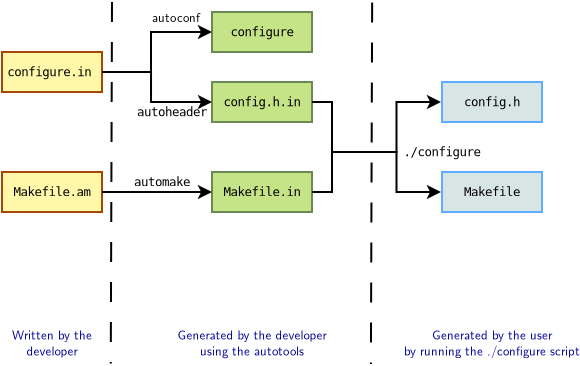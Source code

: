 <?xml version="1.0" encoding="UTF-8"?>
<dia:diagram xmlns:dia="http://www.lysator.liu.se/~alla/dia/">
  <dia:layer name="Arrière-plan" visible="true" connectable="true" active="true">
    <dia:object type="Standard - Box" version="0" id="O0">
      <dia:attribute name="obj_pos">
        <dia:point val="22.5,12.5"/>
      </dia:attribute>
      <dia:attribute name="obj_bb">
        <dia:rectangle val="22.45,12.45;27.55,14.55"/>
      </dia:attribute>
      <dia:attribute name="elem_corner">
        <dia:point val="22.5,12.5"/>
      </dia:attribute>
      <dia:attribute name="elem_width">
        <dia:real val="5"/>
      </dia:attribute>
      <dia:attribute name="elem_height">
        <dia:real val="2"/>
      </dia:attribute>
      <dia:attribute name="border_width">
        <dia:real val="0.1"/>
      </dia:attribute>
      <dia:attribute name="border_color">
        <dia:color val="#a34804ff"/>
      </dia:attribute>
      <dia:attribute name="inner_color">
        <dia:color val="#fff8a8ff"/>
      </dia:attribute>
      <dia:attribute name="show_background">
        <dia:boolean val="true"/>
      </dia:attribute>
    </dia:object>
    <dia:object type="Standard - Box" version="0" id="O1">
      <dia:attribute name="obj_pos">
        <dia:point val="22.5,18.5"/>
      </dia:attribute>
      <dia:attribute name="obj_bb">
        <dia:rectangle val="22.45,18.45;27.55,20.55"/>
      </dia:attribute>
      <dia:attribute name="elem_corner">
        <dia:point val="22.5,18.5"/>
      </dia:attribute>
      <dia:attribute name="elem_width">
        <dia:real val="5"/>
      </dia:attribute>
      <dia:attribute name="elem_height">
        <dia:real val="2"/>
      </dia:attribute>
      <dia:attribute name="border_width">
        <dia:real val="0.1"/>
      </dia:attribute>
      <dia:attribute name="border_color">
        <dia:color val="#a34804ff"/>
      </dia:attribute>
      <dia:attribute name="inner_color">
        <dia:color val="#fff8a8ff"/>
      </dia:attribute>
      <dia:attribute name="show_background">
        <dia:boolean val="true"/>
      </dia:attribute>
    </dia:object>
    <dia:object type="Standard - Box" version="0" id="O2">
      <dia:attribute name="obj_pos">
        <dia:point val="33,10.5"/>
      </dia:attribute>
      <dia:attribute name="obj_bb">
        <dia:rectangle val="32.95,10.45;38.05,12.55"/>
      </dia:attribute>
      <dia:attribute name="elem_corner">
        <dia:point val="33,10.5"/>
      </dia:attribute>
      <dia:attribute name="elem_width">
        <dia:real val="5"/>
      </dia:attribute>
      <dia:attribute name="elem_height">
        <dia:real val="2"/>
      </dia:attribute>
      <dia:attribute name="border_width">
        <dia:real val="0.1"/>
      </dia:attribute>
      <dia:attribute name="border_color">
        <dia:color val="#6a8954ff"/>
      </dia:attribute>
      <dia:attribute name="inner_color">
        <dia:color val="#c5e387ff"/>
      </dia:attribute>
      <dia:attribute name="show_background">
        <dia:boolean val="true"/>
      </dia:attribute>
    </dia:object>
    <dia:object type="Standard - Box" version="0" id="O3">
      <dia:attribute name="obj_pos">
        <dia:point val="33,14"/>
      </dia:attribute>
      <dia:attribute name="obj_bb">
        <dia:rectangle val="32.95,13.95;38.05,16.05"/>
      </dia:attribute>
      <dia:attribute name="elem_corner">
        <dia:point val="33,14"/>
      </dia:attribute>
      <dia:attribute name="elem_width">
        <dia:real val="5"/>
      </dia:attribute>
      <dia:attribute name="elem_height">
        <dia:real val="2"/>
      </dia:attribute>
      <dia:attribute name="border_width">
        <dia:real val="0.1"/>
      </dia:attribute>
      <dia:attribute name="border_color">
        <dia:color val="#6a8954ff"/>
      </dia:attribute>
      <dia:attribute name="inner_color">
        <dia:color val="#c5e387ff"/>
      </dia:attribute>
      <dia:attribute name="show_background">
        <dia:boolean val="true"/>
      </dia:attribute>
    </dia:object>
    <dia:object type="Standard - Box" version="0" id="O4">
      <dia:attribute name="obj_pos">
        <dia:point val="33,18.5"/>
      </dia:attribute>
      <dia:attribute name="obj_bb">
        <dia:rectangle val="32.95,18.45;38.05,20.55"/>
      </dia:attribute>
      <dia:attribute name="elem_corner">
        <dia:point val="33,18.5"/>
      </dia:attribute>
      <dia:attribute name="elem_width">
        <dia:real val="5"/>
      </dia:attribute>
      <dia:attribute name="elem_height">
        <dia:real val="2"/>
      </dia:attribute>
      <dia:attribute name="border_width">
        <dia:real val="0.1"/>
      </dia:attribute>
      <dia:attribute name="border_color">
        <dia:color val="#6a8954ff"/>
      </dia:attribute>
      <dia:attribute name="inner_color">
        <dia:color val="#c5e387ff"/>
      </dia:attribute>
      <dia:attribute name="show_background">
        <dia:boolean val="true"/>
      </dia:attribute>
    </dia:object>
    <dia:object type="Standard - Box" version="0" id="O5">
      <dia:attribute name="obj_pos">
        <dia:point val="44.5,14"/>
      </dia:attribute>
      <dia:attribute name="obj_bb">
        <dia:rectangle val="44.45,13.95;49.55,16.05"/>
      </dia:attribute>
      <dia:attribute name="elem_corner">
        <dia:point val="44.5,14"/>
      </dia:attribute>
      <dia:attribute name="elem_width">
        <dia:real val="5"/>
      </dia:attribute>
      <dia:attribute name="elem_height">
        <dia:real val="2"/>
      </dia:attribute>
      <dia:attribute name="border_width">
        <dia:real val="0.1"/>
      </dia:attribute>
      <dia:attribute name="border_color">
        <dia:color val="#5cacffff"/>
      </dia:attribute>
      <dia:attribute name="inner_color">
        <dia:color val="#d8e5e5ff"/>
      </dia:attribute>
      <dia:attribute name="show_background">
        <dia:boolean val="true"/>
      </dia:attribute>
    </dia:object>
    <dia:object type="Standard - Box" version="0" id="O6">
      <dia:attribute name="obj_pos">
        <dia:point val="44.5,18.5"/>
      </dia:attribute>
      <dia:attribute name="obj_bb">
        <dia:rectangle val="44.45,18.45;49.55,20.55"/>
      </dia:attribute>
      <dia:attribute name="elem_corner">
        <dia:point val="44.5,18.5"/>
      </dia:attribute>
      <dia:attribute name="elem_width">
        <dia:real val="5"/>
      </dia:attribute>
      <dia:attribute name="elem_height">
        <dia:real val="2"/>
      </dia:attribute>
      <dia:attribute name="border_width">
        <dia:real val="0.1"/>
      </dia:attribute>
      <dia:attribute name="border_color">
        <dia:color val="#5cacffff"/>
      </dia:attribute>
      <dia:attribute name="inner_color">
        <dia:color val="#d8e5e5ff"/>
      </dia:attribute>
      <dia:attribute name="show_background">
        <dia:boolean val="true"/>
      </dia:attribute>
    </dia:object>
    <dia:object type="Standard - Text" version="1" id="O7">
      <dia:attribute name="obj_pos">
        <dia:point val="25,13.5"/>
      </dia:attribute>
      <dia:attribute name="obj_bb">
        <dia:rectangle val="23.14,13.185;26.86,13.815"/>
      </dia:attribute>
      <dia:attribute name="text">
        <dia:composite type="text">
          <dia:attribute name="string">
            <dia:string>#configure.in#</dia:string>
          </dia:attribute>
          <dia:attribute name="font">
            <dia:font family="Inconsolata" style="48" name="Courier"/>
          </dia:attribute>
          <dia:attribute name="height">
            <dia:real val="0.776"/>
          </dia:attribute>
          <dia:attribute name="pos">
            <dia:point val="25,13.705"/>
          </dia:attribute>
          <dia:attribute name="color">
            <dia:color val="#000000ff"/>
          </dia:attribute>
          <dia:attribute name="alignment">
            <dia:enum val="1"/>
          </dia:attribute>
        </dia:composite>
      </dia:attribute>
      <dia:attribute name="valign">
        <dia:enum val="2"/>
      </dia:attribute>
      <dia:connections>
        <dia:connection handle="0" to="O0" connection="8"/>
      </dia:connections>
    </dia:object>
    <dia:object type="Standard - Text" version="1" id="O8">
      <dia:attribute name="obj_pos">
        <dia:point val="25,19.5"/>
      </dia:attribute>
      <dia:attribute name="obj_bb">
        <dia:rectangle val="23.295,19.185;26.705,19.815"/>
      </dia:attribute>
      <dia:attribute name="text">
        <dia:composite type="text">
          <dia:attribute name="string">
            <dia:string>#Makefile.am#</dia:string>
          </dia:attribute>
          <dia:attribute name="font">
            <dia:font family="Inconsolata" style="48" name="Courier"/>
          </dia:attribute>
          <dia:attribute name="height">
            <dia:real val="0.776"/>
          </dia:attribute>
          <dia:attribute name="pos">
            <dia:point val="25,19.705"/>
          </dia:attribute>
          <dia:attribute name="color">
            <dia:color val="#000000ff"/>
          </dia:attribute>
          <dia:attribute name="alignment">
            <dia:enum val="1"/>
          </dia:attribute>
        </dia:composite>
      </dia:attribute>
      <dia:attribute name="valign">
        <dia:enum val="2"/>
      </dia:attribute>
      <dia:connections>
        <dia:connection handle="0" to="O1" connection="8"/>
      </dia:connections>
    </dia:object>
    <dia:object type="Standard - Text" version="1" id="O9">
      <dia:attribute name="obj_pos">
        <dia:point val="35.5,19.5"/>
      </dia:attribute>
      <dia:attribute name="obj_bb">
        <dia:rectangle val="33.795,19.185;37.205,19.815"/>
      </dia:attribute>
      <dia:attribute name="text">
        <dia:composite type="text">
          <dia:attribute name="string">
            <dia:string>#Makefile.in#</dia:string>
          </dia:attribute>
          <dia:attribute name="font">
            <dia:font family="Inconsolata" style="48" name="Courier"/>
          </dia:attribute>
          <dia:attribute name="height">
            <dia:real val="0.776"/>
          </dia:attribute>
          <dia:attribute name="pos">
            <dia:point val="35.5,19.705"/>
          </dia:attribute>
          <dia:attribute name="color">
            <dia:color val="#000000ff"/>
          </dia:attribute>
          <dia:attribute name="alignment">
            <dia:enum val="1"/>
          </dia:attribute>
        </dia:composite>
      </dia:attribute>
      <dia:attribute name="valign">
        <dia:enum val="2"/>
      </dia:attribute>
      <dia:connections>
        <dia:connection handle="0" to="O4" connection="8"/>
      </dia:connections>
    </dia:object>
    <dia:object type="Standard - Text" version="1" id="O10">
      <dia:attribute name="obj_pos">
        <dia:point val="47,19.5"/>
      </dia:attribute>
      <dia:attribute name="obj_bb">
        <dia:rectangle val="45.76,19.185;48.24,19.815"/>
      </dia:attribute>
      <dia:attribute name="text">
        <dia:composite type="text">
          <dia:attribute name="string">
            <dia:string>#Makefile#</dia:string>
          </dia:attribute>
          <dia:attribute name="font">
            <dia:font family="Inconsolata" style="48" name="Courier"/>
          </dia:attribute>
          <dia:attribute name="height">
            <dia:real val="0.776"/>
          </dia:attribute>
          <dia:attribute name="pos">
            <dia:point val="47,19.705"/>
          </dia:attribute>
          <dia:attribute name="color">
            <dia:color val="#000000ff"/>
          </dia:attribute>
          <dia:attribute name="alignment">
            <dia:enum val="1"/>
          </dia:attribute>
        </dia:composite>
      </dia:attribute>
      <dia:attribute name="valign">
        <dia:enum val="2"/>
      </dia:attribute>
      <dia:connections>
        <dia:connection handle="0" to="O6" connection="8"/>
      </dia:connections>
    </dia:object>
    <dia:object type="Standard - Text" version="1" id="O11">
      <dia:attribute name="obj_pos">
        <dia:point val="35.5,15"/>
      </dia:attribute>
      <dia:attribute name="obj_bb">
        <dia:rectangle val="33.795,14.685;37.205,15.315"/>
      </dia:attribute>
      <dia:attribute name="text">
        <dia:composite type="text">
          <dia:attribute name="string">
            <dia:string>#config.h.in#</dia:string>
          </dia:attribute>
          <dia:attribute name="font">
            <dia:font family="Inconsolata" style="48" name="Courier"/>
          </dia:attribute>
          <dia:attribute name="height">
            <dia:real val="0.776"/>
          </dia:attribute>
          <dia:attribute name="pos">
            <dia:point val="35.5,15.205"/>
          </dia:attribute>
          <dia:attribute name="color">
            <dia:color val="#000000ff"/>
          </dia:attribute>
          <dia:attribute name="alignment">
            <dia:enum val="1"/>
          </dia:attribute>
        </dia:composite>
      </dia:attribute>
      <dia:attribute name="valign">
        <dia:enum val="2"/>
      </dia:attribute>
      <dia:connections>
        <dia:connection handle="0" to="O3" connection="8"/>
      </dia:connections>
    </dia:object>
    <dia:object type="Standard - Text" version="1" id="O12">
      <dia:attribute name="obj_pos">
        <dia:point val="35.5,11.5"/>
      </dia:attribute>
      <dia:attribute name="obj_bb">
        <dia:rectangle val="34.105,11.185;36.895,11.815"/>
      </dia:attribute>
      <dia:attribute name="text">
        <dia:composite type="text">
          <dia:attribute name="string">
            <dia:string>#configure#</dia:string>
          </dia:attribute>
          <dia:attribute name="font">
            <dia:font family="Inconsolata" style="48" name="Courier"/>
          </dia:attribute>
          <dia:attribute name="height">
            <dia:real val="0.776"/>
          </dia:attribute>
          <dia:attribute name="pos">
            <dia:point val="35.5,11.705"/>
          </dia:attribute>
          <dia:attribute name="color">
            <dia:color val="#000000ff"/>
          </dia:attribute>
          <dia:attribute name="alignment">
            <dia:enum val="1"/>
          </dia:attribute>
        </dia:composite>
      </dia:attribute>
      <dia:attribute name="valign">
        <dia:enum val="2"/>
      </dia:attribute>
      <dia:connections>
        <dia:connection handle="0" to="O2" connection="8"/>
      </dia:connections>
    </dia:object>
    <dia:object type="Standard - Text" version="1" id="O13">
      <dia:attribute name="obj_pos">
        <dia:point val="47,15"/>
      </dia:attribute>
      <dia:attribute name="obj_bb">
        <dia:rectangle val="45.76,14.685;48.24,15.315"/>
      </dia:attribute>
      <dia:attribute name="text">
        <dia:composite type="text">
          <dia:attribute name="string">
            <dia:string>#config.h#</dia:string>
          </dia:attribute>
          <dia:attribute name="font">
            <dia:font family="Inconsolata" style="48" name="Courier"/>
          </dia:attribute>
          <dia:attribute name="height">
            <dia:real val="0.776"/>
          </dia:attribute>
          <dia:attribute name="pos">
            <dia:point val="47,15.205"/>
          </dia:attribute>
          <dia:attribute name="color">
            <dia:color val="#000000ff"/>
          </dia:attribute>
          <dia:attribute name="alignment">
            <dia:enum val="1"/>
          </dia:attribute>
        </dia:composite>
      </dia:attribute>
      <dia:attribute name="valign">
        <dia:enum val="2"/>
      </dia:attribute>
      <dia:connections>
        <dia:connection handle="0" to="O5" connection="8"/>
      </dia:connections>
    </dia:object>
    <dia:object type="Standard - ZigZagLine" version="1" id="O14">
      <dia:attribute name="obj_pos">
        <dia:point val="27.55,13.5"/>
      </dia:attribute>
      <dia:attribute name="obj_bb">
        <dia:rectangle val="27.5,11.138;33.05,13.55"/>
      </dia:attribute>
      <dia:attribute name="orth_points">
        <dia:point val="27.55,13.5"/>
        <dia:point val="29.95,13.5"/>
        <dia:point val="29.95,11.5"/>
        <dia:point val="33,11.5"/>
      </dia:attribute>
      <dia:attribute name="orth_orient">
        <dia:enum val="0"/>
        <dia:enum val="1"/>
        <dia:enum val="0"/>
      </dia:attribute>
      <dia:attribute name="autorouting">
        <dia:boolean val="false"/>
      </dia:attribute>
      <dia:attribute name="end_arrow">
        <dia:enum val="22"/>
      </dia:attribute>
      <dia:attribute name="end_arrow_length">
        <dia:real val="0.5"/>
      </dia:attribute>
      <dia:attribute name="end_arrow_width">
        <dia:real val="0.5"/>
      </dia:attribute>
      <dia:connections>
        <dia:connection handle="0" to="O0" connection="8"/>
        <dia:connection handle="1" to="O2" connection="3"/>
      </dia:connections>
    </dia:object>
    <dia:object type="Standard - ZigZagLine" version="1" id="O15">
      <dia:attribute name="obj_pos">
        <dia:point val="27.5,13.5"/>
      </dia:attribute>
      <dia:attribute name="obj_bb">
        <dia:rectangle val="27.45,13.45;33.05,15.362"/>
      </dia:attribute>
      <dia:attribute name="orth_points">
        <dia:point val="27.5,13.5"/>
        <dia:point val="29.951,13.5"/>
        <dia:point val="29.951,15"/>
        <dia:point val="33,15"/>
      </dia:attribute>
      <dia:attribute name="orth_orient">
        <dia:enum val="0"/>
        <dia:enum val="1"/>
        <dia:enum val="0"/>
      </dia:attribute>
      <dia:attribute name="autorouting">
        <dia:boolean val="false"/>
      </dia:attribute>
      <dia:attribute name="end_arrow">
        <dia:enum val="22"/>
      </dia:attribute>
      <dia:attribute name="end_arrow_length">
        <dia:real val="0.5"/>
      </dia:attribute>
      <dia:attribute name="end_arrow_width">
        <dia:real val="0.5"/>
      </dia:attribute>
      <dia:connections>
        <dia:connection handle="0" to="O0" connection="4"/>
        <dia:connection handle="1" to="O3" connection="3"/>
      </dia:connections>
    </dia:object>
    <dia:object type="Standard - Text" version="1" id="O16">
      <dia:attribute name="obj_pos">
        <dia:point val="30,11"/>
      </dia:attribute>
      <dia:attribute name="obj_bb">
        <dia:rectangle val="30,10.26;32.362,11.2"/>
      </dia:attribute>
      <dia:attribute name="text">
        <dia:composite type="text">
          <dia:attribute name="string">
            <dia:string>#autoconf#</dia:string>
          </dia:attribute>
          <dia:attribute name="font">
            <dia:font family="Latin Modern Sans" style="0" name="Courier"/>
          </dia:attribute>
          <dia:attribute name="height">
            <dia:real val="0.8"/>
          </dia:attribute>
          <dia:attribute name="pos">
            <dia:point val="30,11"/>
          </dia:attribute>
          <dia:attribute name="color">
            <dia:color val="#000000ff"/>
          </dia:attribute>
          <dia:attribute name="alignment">
            <dia:enum val="0"/>
          </dia:attribute>
        </dia:composite>
      </dia:attribute>
      <dia:attribute name="valign">
        <dia:enum val="3"/>
      </dia:attribute>
    </dia:object>
    <dia:object type="Standard - Text" version="1" id="O17">
      <dia:attribute name="obj_pos">
        <dia:point val="31,15.5"/>
      </dia:attribute>
      <dia:attribute name="obj_bb">
        <dia:rectangle val="29.45,15.185;32.55,15.815"/>
      </dia:attribute>
      <dia:attribute name="text">
        <dia:composite type="text">
          <dia:attribute name="string">
            <dia:string>#autoheader#</dia:string>
          </dia:attribute>
          <dia:attribute name="font">
            <dia:font family="Inconsolata" style="48" name="Courier"/>
          </dia:attribute>
          <dia:attribute name="height">
            <dia:real val="0.776"/>
          </dia:attribute>
          <dia:attribute name="pos">
            <dia:point val="31,15.705"/>
          </dia:attribute>
          <dia:attribute name="color">
            <dia:color val="#000000ff"/>
          </dia:attribute>
          <dia:attribute name="alignment">
            <dia:enum val="1"/>
          </dia:attribute>
        </dia:composite>
      </dia:attribute>
      <dia:attribute name="valign">
        <dia:enum val="2"/>
      </dia:attribute>
    </dia:object>
    <dia:object type="Standard - Line" version="0" id="O18">
      <dia:attribute name="obj_pos">
        <dia:point val="27.5,19.5"/>
      </dia:attribute>
      <dia:attribute name="obj_bb">
        <dia:rectangle val="27.45,19.138;33.05,19.862"/>
      </dia:attribute>
      <dia:attribute name="conn_endpoints">
        <dia:point val="27.5,19.5"/>
        <dia:point val="33,19.5"/>
      </dia:attribute>
      <dia:attribute name="numcp">
        <dia:int val="1"/>
      </dia:attribute>
      <dia:attribute name="end_arrow">
        <dia:enum val="22"/>
      </dia:attribute>
      <dia:attribute name="end_arrow_length">
        <dia:real val="0.5"/>
      </dia:attribute>
      <dia:attribute name="end_arrow_width">
        <dia:real val="0.5"/>
      </dia:attribute>
      <dia:connections>
        <dia:connection handle="0" to="O1" connection="4"/>
        <dia:connection handle="1" to="O4" connection="3"/>
      </dia:connections>
    </dia:object>
    <dia:object type="Standard - Text" version="1" id="O19">
      <dia:attribute name="obj_pos">
        <dia:point val="30.5,19"/>
      </dia:attribute>
      <dia:attribute name="obj_bb">
        <dia:rectangle val="29.26,18.685;31.74,19.315"/>
      </dia:attribute>
      <dia:attribute name="text">
        <dia:composite type="text">
          <dia:attribute name="string">
            <dia:string>#automake#</dia:string>
          </dia:attribute>
          <dia:attribute name="font">
            <dia:font family="Inconsolata" style="48" name="Courier"/>
          </dia:attribute>
          <dia:attribute name="height">
            <dia:real val="0.776"/>
          </dia:attribute>
          <dia:attribute name="pos">
            <dia:point val="30.5,19.205"/>
          </dia:attribute>
          <dia:attribute name="color">
            <dia:color val="#000000ff"/>
          </dia:attribute>
          <dia:attribute name="alignment">
            <dia:enum val="1"/>
          </dia:attribute>
        </dia:composite>
      </dia:attribute>
      <dia:attribute name="valign">
        <dia:enum val="2"/>
      </dia:attribute>
    </dia:object>
    <dia:object type="Standard - ZigZagLine" version="1" id="O20">
      <dia:attribute name="obj_pos">
        <dia:point val="38,15"/>
      </dia:attribute>
      <dia:attribute name="obj_bb">
        <dia:rectangle val="37.95,14.95;40.05,17.55"/>
      </dia:attribute>
      <dia:attribute name="orth_points">
        <dia:point val="38,15"/>
        <dia:point val="39,15"/>
        <dia:point val="39,17.5"/>
        <dia:point val="40,17.5"/>
      </dia:attribute>
      <dia:attribute name="orth_orient">
        <dia:enum val="0"/>
        <dia:enum val="1"/>
        <dia:enum val="0"/>
      </dia:attribute>
      <dia:attribute name="autorouting">
        <dia:boolean val="true"/>
      </dia:attribute>
      <dia:connections>
        <dia:connection handle="0" to="O3" connection="4"/>
      </dia:connections>
    </dia:object>
    <dia:object type="Standard - ZigZagLine" version="1" id="O21">
      <dia:attribute name="obj_pos">
        <dia:point val="38,19.5"/>
      </dia:attribute>
      <dia:attribute name="obj_bb">
        <dia:rectangle val="37.95,17.45;40.05,19.55"/>
      </dia:attribute>
      <dia:attribute name="orth_points">
        <dia:point val="38,19.5"/>
        <dia:point val="39,19.5"/>
        <dia:point val="39,17.5"/>
        <dia:point val="40,17.5"/>
      </dia:attribute>
      <dia:attribute name="orth_orient">
        <dia:enum val="0"/>
        <dia:enum val="1"/>
        <dia:enum val="0"/>
      </dia:attribute>
      <dia:attribute name="autorouting">
        <dia:boolean val="true"/>
      </dia:attribute>
      <dia:connections>
        <dia:connection handle="0" to="O4" connection="4"/>
      </dia:connections>
    </dia:object>
    <dia:object type="Standard - ZigZagLine" version="1" id="O22">
      <dia:attribute name="obj_pos">
        <dia:point val="40,17.5"/>
      </dia:attribute>
      <dia:attribute name="obj_bb">
        <dia:rectangle val="39.95,14.638;44.5,17.55"/>
      </dia:attribute>
      <dia:attribute name="orth_points">
        <dia:point val="40,17.5"/>
        <dia:point val="42.225,17.5"/>
        <dia:point val="42.225,15"/>
        <dia:point val="44.45,15"/>
      </dia:attribute>
      <dia:attribute name="orth_orient">
        <dia:enum val="0"/>
        <dia:enum val="1"/>
        <dia:enum val="0"/>
      </dia:attribute>
      <dia:attribute name="autorouting">
        <dia:boolean val="true"/>
      </dia:attribute>
      <dia:attribute name="end_arrow">
        <dia:enum val="22"/>
      </dia:attribute>
      <dia:attribute name="end_arrow_length">
        <dia:real val="0.5"/>
      </dia:attribute>
      <dia:attribute name="end_arrow_width">
        <dia:real val="0.5"/>
      </dia:attribute>
      <dia:connections>
        <dia:connection handle="1" to="O5" connection="8"/>
      </dia:connections>
    </dia:object>
    <dia:object type="Standard - ZigZagLine" version="1" id="O23">
      <dia:attribute name="obj_pos">
        <dia:point val="40,17.5"/>
      </dia:attribute>
      <dia:attribute name="obj_bb">
        <dia:rectangle val="39.95,17.45;44.5,19.862"/>
      </dia:attribute>
      <dia:attribute name="orth_points">
        <dia:point val="40,17.5"/>
        <dia:point val="42.225,17.5"/>
        <dia:point val="42.225,19.5"/>
        <dia:point val="44.45,19.5"/>
      </dia:attribute>
      <dia:attribute name="orth_orient">
        <dia:enum val="0"/>
        <dia:enum val="1"/>
        <dia:enum val="0"/>
      </dia:attribute>
      <dia:attribute name="autorouting">
        <dia:boolean val="true"/>
      </dia:attribute>
      <dia:attribute name="end_arrow">
        <dia:enum val="22"/>
      </dia:attribute>
      <dia:attribute name="end_arrow_length">
        <dia:real val="0.5"/>
      </dia:attribute>
      <dia:attribute name="end_arrow_width">
        <dia:real val="0.5"/>
      </dia:attribute>
      <dia:connections>
        <dia:connection handle="1" to="O6" connection="8"/>
      </dia:connections>
    </dia:object>
    <dia:object type="Standard - Text" version="1" id="O24">
      <dia:attribute name="obj_pos">
        <dia:point val="44.5,17.5"/>
      </dia:attribute>
      <dia:attribute name="obj_bb">
        <dia:rectangle val="42.795,17.185;46.205,17.815"/>
      </dia:attribute>
      <dia:attribute name="text">
        <dia:composite type="text">
          <dia:attribute name="string">
            <dia:string>#./configure#</dia:string>
          </dia:attribute>
          <dia:attribute name="font">
            <dia:font family="Inconsolata" style="48" name="Courier"/>
          </dia:attribute>
          <dia:attribute name="height">
            <dia:real val="0.776"/>
          </dia:attribute>
          <dia:attribute name="pos">
            <dia:point val="44.5,17.705"/>
          </dia:attribute>
          <dia:attribute name="color">
            <dia:color val="#000000ff"/>
          </dia:attribute>
          <dia:attribute name="alignment">
            <dia:enum val="1"/>
          </dia:attribute>
        </dia:composite>
      </dia:attribute>
      <dia:attribute name="valign">
        <dia:enum val="2"/>
      </dia:attribute>
    </dia:object>
    <dia:object type="Standard - Text" version="1" id="O25">
      <dia:attribute name="obj_pos">
        <dia:point val="44,20"/>
      </dia:attribute>
      <dia:attribute name="obj_bb">
        <dia:rectangle val="44,19.26;44,20.2"/>
      </dia:attribute>
      <dia:attribute name="text">
        <dia:composite type="text">
          <dia:attribute name="string">
            <dia:string>##</dia:string>
          </dia:attribute>
          <dia:attribute name="font">
            <dia:font family="Latin Modern Sans" style="0" name="Courier"/>
          </dia:attribute>
          <dia:attribute name="height">
            <dia:real val="0.8"/>
          </dia:attribute>
          <dia:attribute name="pos">
            <dia:point val="44,20"/>
          </dia:attribute>
          <dia:attribute name="color">
            <dia:color val="#000000ff"/>
          </dia:attribute>
          <dia:attribute name="alignment">
            <dia:enum val="0"/>
          </dia:attribute>
        </dia:composite>
      </dia:attribute>
      <dia:attribute name="valign">
        <dia:enum val="3"/>
      </dia:attribute>
    </dia:object>
    <dia:object type="Standard - Line" version="0" id="O26">
      <dia:attribute name="obj_pos">
        <dia:point val="28,10"/>
      </dia:attribute>
      <dia:attribute name="obj_bb">
        <dia:rectangle val="27.887,9.95;28.05,28.125"/>
      </dia:attribute>
      <dia:attribute name="conn_endpoints">
        <dia:point val="28,10"/>
        <dia:point val="27.938,28.075"/>
      </dia:attribute>
      <dia:attribute name="numcp">
        <dia:int val="1"/>
      </dia:attribute>
      <dia:attribute name="line_style">
        <dia:enum val="1"/>
      </dia:attribute>
    </dia:object>
    <dia:object type="Standard - Text" version="1" id="O27">
      <dia:attribute name="obj_pos">
        <dia:point val="25,27"/>
      </dia:attribute>
      <dia:attribute name="obj_bb">
        <dia:rectangle val="23.044,26.13;26.956,27.87"/>
      </dia:attribute>
      <dia:attribute name="text">
        <dia:composite type="text">
          <dia:attribute name="string">
            <dia:string>#Written by the
developer#</dia:string>
          </dia:attribute>
          <dia:attribute name="font">
            <dia:font family="Latin Modern Sans" style="0" name="Courier"/>
          </dia:attribute>
          <dia:attribute name="height">
            <dia:real val="0.8"/>
          </dia:attribute>
          <dia:attribute name="pos">
            <dia:point val="25,26.87"/>
          </dia:attribute>
          <dia:attribute name="color">
            <dia:color val="#000099ff"/>
          </dia:attribute>
          <dia:attribute name="alignment">
            <dia:enum val="1"/>
          </dia:attribute>
        </dia:composite>
      </dia:attribute>
      <dia:attribute name="valign">
        <dia:enum val="2"/>
      </dia:attribute>
    </dia:object>
    <dia:object type="Standard - Text" version="1" id="O28">
      <dia:attribute name="obj_pos">
        <dia:point val="35,27"/>
      </dia:attribute>
      <dia:attribute name="obj_bb">
        <dia:rectangle val="31.345,26.13;38.655,27.87"/>
      </dia:attribute>
      <dia:attribute name="text">
        <dia:composite type="text">
          <dia:attribute name="string">
            <dia:string>#Generated by the developer
using the autotools#</dia:string>
          </dia:attribute>
          <dia:attribute name="font">
            <dia:font family="Latin Modern Sans" style="0" name="Courier"/>
          </dia:attribute>
          <dia:attribute name="height">
            <dia:real val="0.8"/>
          </dia:attribute>
          <dia:attribute name="pos">
            <dia:point val="35,26.87"/>
          </dia:attribute>
          <dia:attribute name="color">
            <dia:color val="#000099ff"/>
          </dia:attribute>
          <dia:attribute name="alignment">
            <dia:enum val="1"/>
          </dia:attribute>
        </dia:composite>
      </dia:attribute>
      <dia:attribute name="valign">
        <dia:enum val="2"/>
      </dia:attribute>
    </dia:object>
    <dia:object type="Standard - Text" version="1" id="O29">
      <dia:attribute name="obj_pos">
        <dia:point val="47,27"/>
      </dia:attribute>
      <dia:attribute name="obj_bb">
        <dia:rectangle val="42.646,26.13;51.354,27.87"/>
      </dia:attribute>
      <dia:attribute name="text">
        <dia:composite type="text">
          <dia:attribute name="string">
            <dia:string>#Generated by the user
by running the ./configure script#</dia:string>
          </dia:attribute>
          <dia:attribute name="font">
            <dia:font family="Latin Modern Sans" style="0" name="Courier"/>
          </dia:attribute>
          <dia:attribute name="height">
            <dia:real val="0.8"/>
          </dia:attribute>
          <dia:attribute name="pos">
            <dia:point val="47,26.87"/>
          </dia:attribute>
          <dia:attribute name="color">
            <dia:color val="#000099ff"/>
          </dia:attribute>
          <dia:attribute name="alignment">
            <dia:enum val="1"/>
          </dia:attribute>
        </dia:composite>
      </dia:attribute>
      <dia:attribute name="valign">
        <dia:enum val="2"/>
      </dia:attribute>
    </dia:object>
    <dia:object type="Standard - Line" version="0" id="O30">
      <dia:attribute name="obj_pos">
        <dia:point val="41.008,10.025"/>
      </dia:attribute>
      <dia:attribute name="obj_bb">
        <dia:rectangle val="40.895,9.975;41.058,28.15"/>
      </dia:attribute>
      <dia:attribute name="conn_endpoints">
        <dia:point val="41.008,10.025"/>
        <dia:point val="40.945,28.1"/>
      </dia:attribute>
      <dia:attribute name="numcp">
        <dia:int val="1"/>
      </dia:attribute>
      <dia:attribute name="line_style">
        <dia:enum val="1"/>
      </dia:attribute>
    </dia:object>
  </dia:layer>
</dia:diagram>
